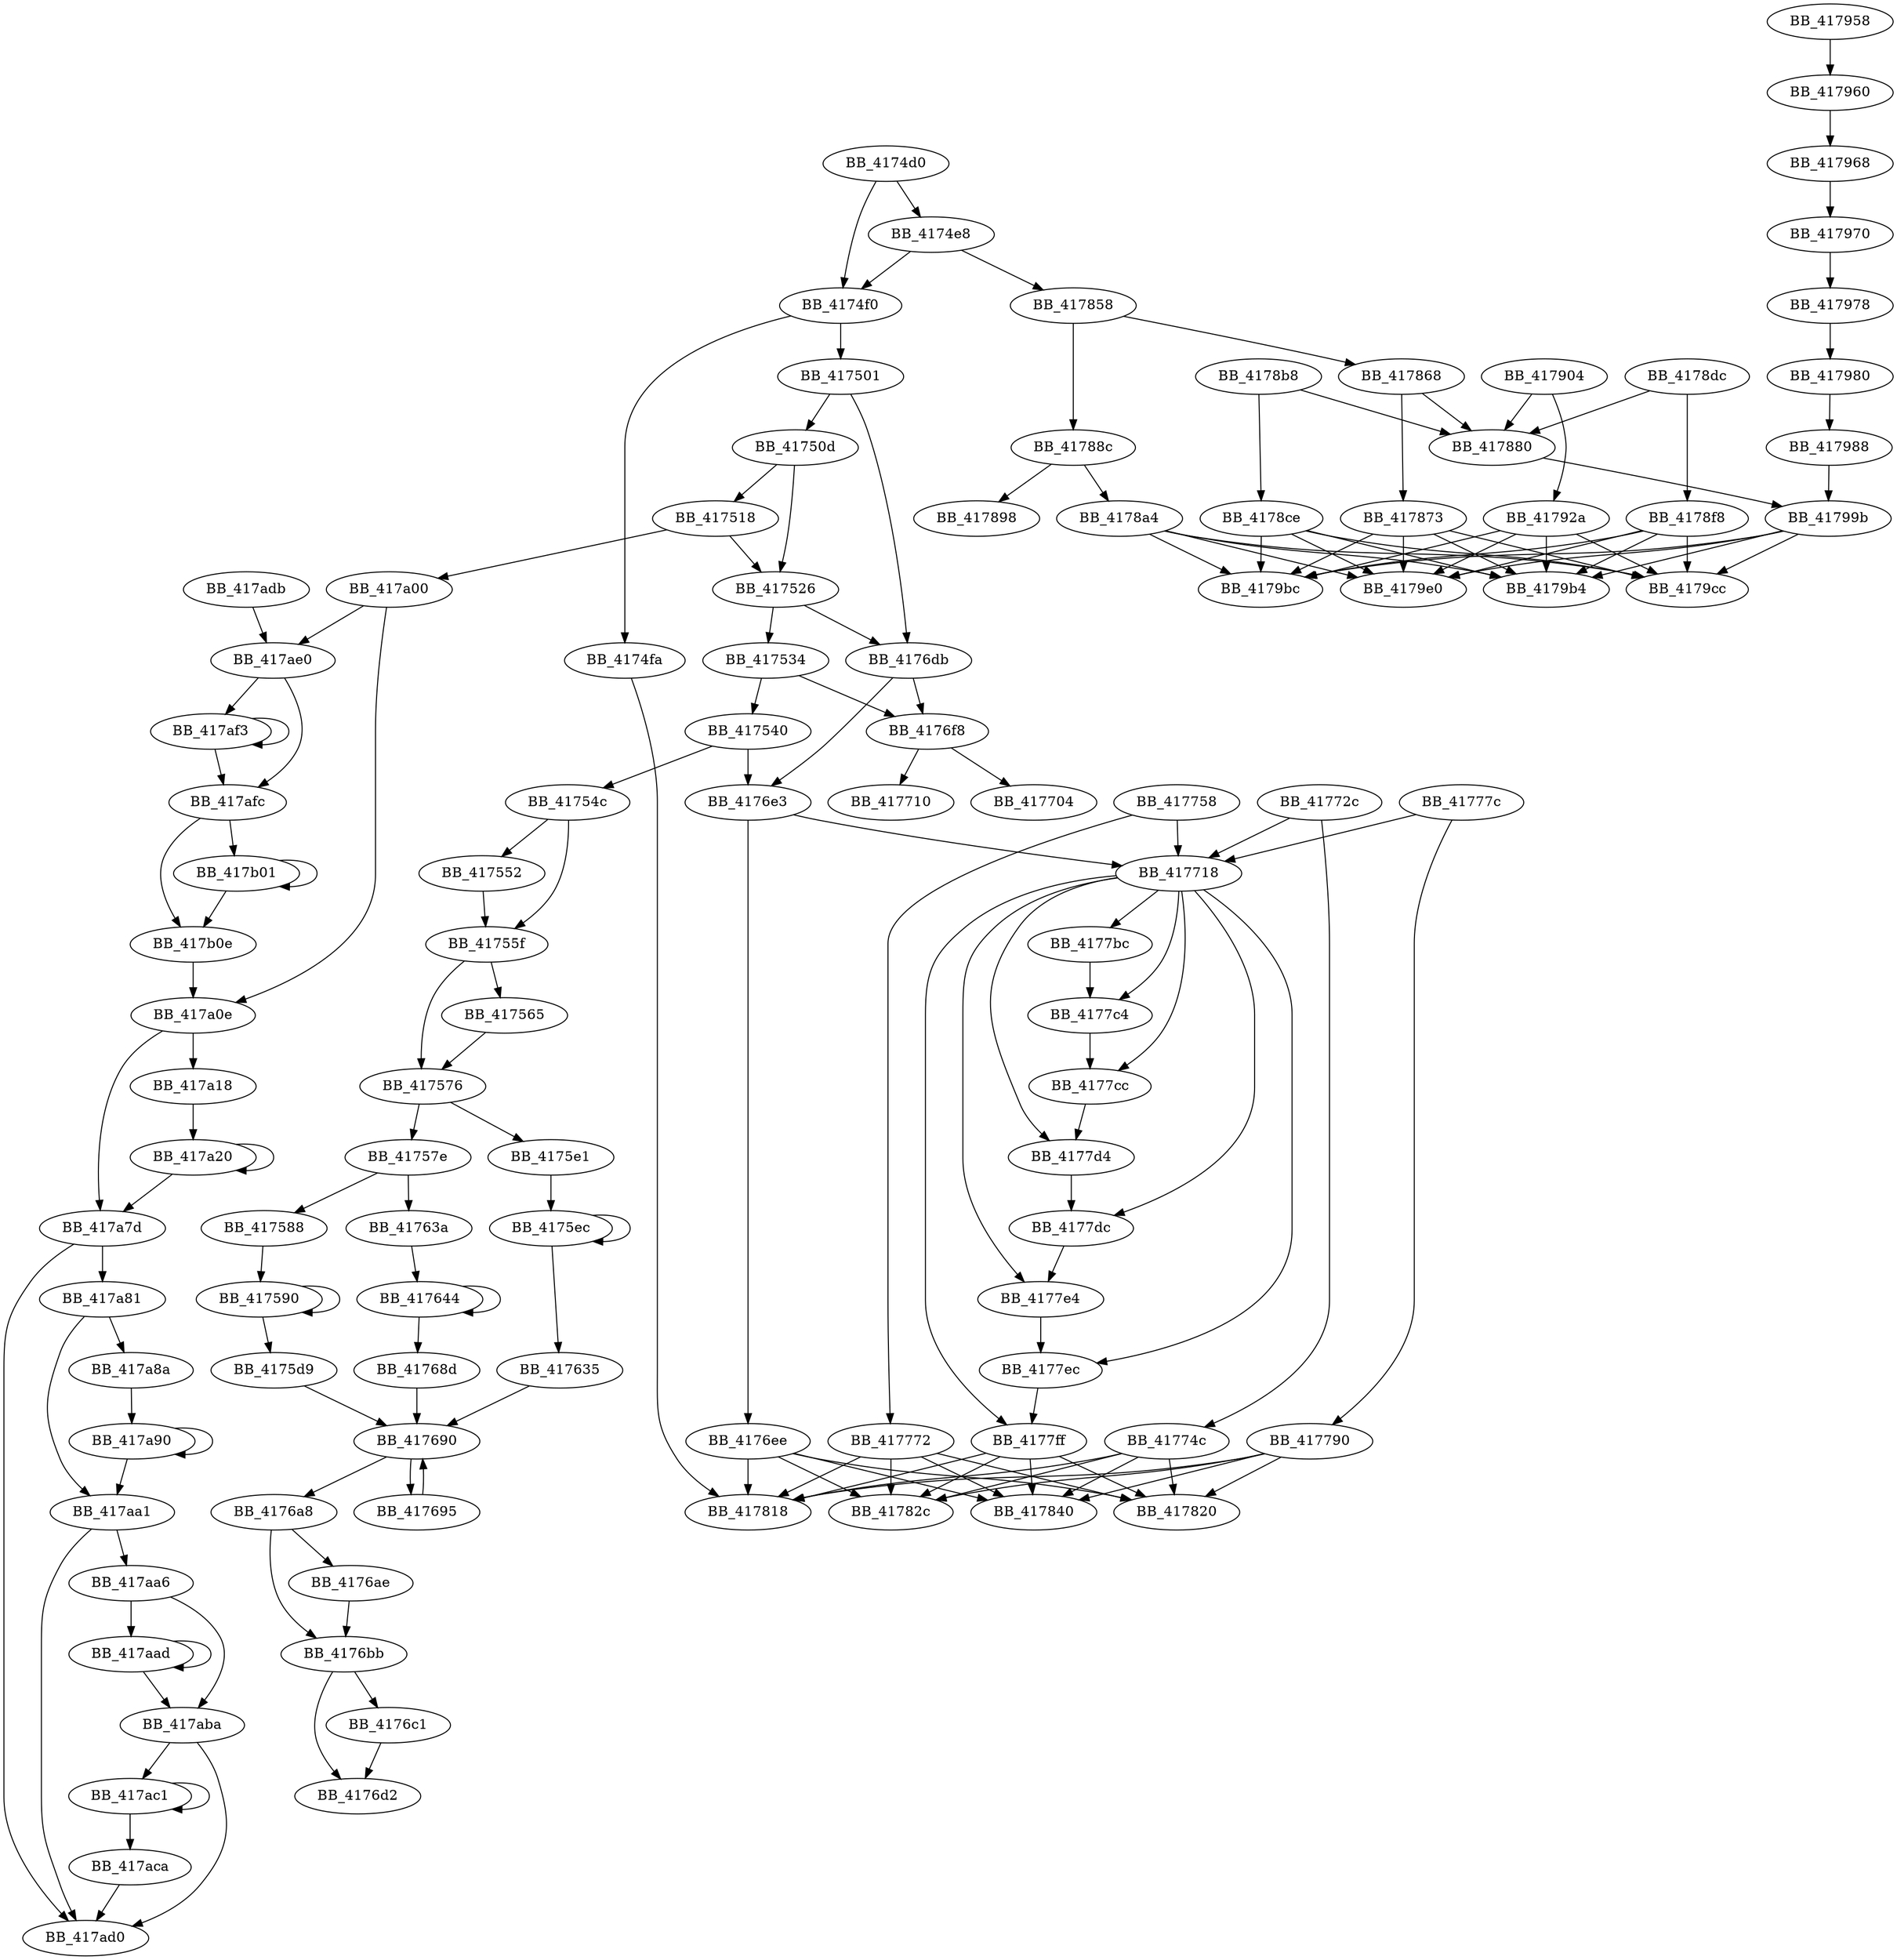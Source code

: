 DiGraph _memmove{
BB_4174d0->BB_4174e8
BB_4174d0->BB_4174f0
BB_4174e8->BB_4174f0
BB_4174e8->BB_417858
BB_4174f0->BB_4174fa
BB_4174f0->BB_417501
BB_4174fa->BB_417818
BB_417501->BB_41750d
BB_417501->BB_4176db
BB_41750d->BB_417518
BB_41750d->BB_417526
BB_417518->BB_417526
BB_417518->BB_417a00
BB_417526->BB_417534
BB_417526->BB_4176db
BB_417534->BB_417540
BB_417534->BB_4176f8
BB_417540->BB_41754c
BB_417540->BB_4176e3
BB_41754c->BB_417552
BB_41754c->BB_41755f
BB_417552->BB_41755f
BB_41755f->BB_417565
BB_41755f->BB_417576
BB_417565->BB_417576
BB_417576->BB_41757e
BB_417576->BB_4175e1
BB_41757e->BB_417588
BB_41757e->BB_41763a
BB_417588->BB_417590
BB_417590->BB_417590
BB_417590->BB_4175d9
BB_4175d9->BB_417690
BB_4175e1->BB_4175ec
BB_4175ec->BB_4175ec
BB_4175ec->BB_417635
BB_417635->BB_417690
BB_41763a->BB_417644
BB_417644->BB_417644
BB_417644->BB_41768d
BB_41768d->BB_417690
BB_417690->BB_417695
BB_417690->BB_4176a8
BB_417695->BB_417690
BB_4176a8->BB_4176ae
BB_4176a8->BB_4176bb
BB_4176ae->BB_4176bb
BB_4176bb->BB_4176c1
BB_4176bb->BB_4176d2
BB_4176c1->BB_4176d2
BB_4176db->BB_4176e3
BB_4176db->BB_4176f8
BB_4176e3->BB_4176ee
BB_4176e3->BB_417718
BB_4176ee->BB_417818
BB_4176ee->BB_417820
BB_4176ee->BB_41782c
BB_4176ee->BB_417840
BB_4176f8->BB_417704
BB_4176f8->BB_417710
BB_417718->BB_4177bc
BB_417718->BB_4177c4
BB_417718->BB_4177cc
BB_417718->BB_4177d4
BB_417718->BB_4177dc
BB_417718->BB_4177e4
BB_417718->BB_4177ec
BB_417718->BB_4177ff
BB_41772c->BB_417718
BB_41772c->BB_41774c
BB_41774c->BB_417818
BB_41774c->BB_417820
BB_41774c->BB_41782c
BB_41774c->BB_417840
BB_417758->BB_417718
BB_417758->BB_417772
BB_417772->BB_417818
BB_417772->BB_417820
BB_417772->BB_41782c
BB_417772->BB_417840
BB_41777c->BB_417718
BB_41777c->BB_417790
BB_417790->BB_417818
BB_417790->BB_417820
BB_417790->BB_41782c
BB_417790->BB_417840
BB_4177bc->BB_4177c4
BB_4177c4->BB_4177cc
BB_4177cc->BB_4177d4
BB_4177d4->BB_4177dc
BB_4177dc->BB_4177e4
BB_4177e4->BB_4177ec
BB_4177ec->BB_4177ff
BB_4177ff->BB_417818
BB_4177ff->BB_417820
BB_4177ff->BB_41782c
BB_4177ff->BB_417840
BB_417858->BB_417868
BB_417858->BB_41788c
BB_417868->BB_417873
BB_417868->BB_417880
BB_417873->BB_4179b4
BB_417873->BB_4179bc
BB_417873->BB_4179cc
BB_417873->BB_4179e0
BB_417880->BB_41799b
BB_41788c->BB_417898
BB_41788c->BB_4178a4
BB_4178a4->BB_4179b4
BB_4178a4->BB_4179bc
BB_4178a4->BB_4179cc
BB_4178a4->BB_4179e0
BB_4178b8->BB_417880
BB_4178b8->BB_4178ce
BB_4178ce->BB_4179b4
BB_4178ce->BB_4179bc
BB_4178ce->BB_4179cc
BB_4178ce->BB_4179e0
BB_4178dc->BB_417880
BB_4178dc->BB_4178f8
BB_4178f8->BB_4179b4
BB_4178f8->BB_4179bc
BB_4178f8->BB_4179cc
BB_4178f8->BB_4179e0
BB_417904->BB_417880
BB_417904->BB_41792a
BB_41792a->BB_4179b4
BB_41792a->BB_4179bc
BB_41792a->BB_4179cc
BB_41792a->BB_4179e0
BB_417958->BB_417960
BB_417960->BB_417968
BB_417968->BB_417970
BB_417970->BB_417978
BB_417978->BB_417980
BB_417980->BB_417988
BB_417988->BB_41799b
BB_41799b->BB_4179b4
BB_41799b->BB_4179bc
BB_41799b->BB_4179cc
BB_41799b->BB_4179e0
BB_417a00->BB_417a0e
BB_417a00->BB_417ae0
BB_417a0e->BB_417a18
BB_417a0e->BB_417a7d
BB_417a18->BB_417a20
BB_417a20->BB_417a20
BB_417a20->BB_417a7d
BB_417a7d->BB_417a81
BB_417a7d->BB_417ad0
BB_417a81->BB_417a8a
BB_417a81->BB_417aa1
BB_417a8a->BB_417a90
BB_417a90->BB_417a90
BB_417a90->BB_417aa1
BB_417aa1->BB_417aa6
BB_417aa1->BB_417ad0
BB_417aa6->BB_417aad
BB_417aa6->BB_417aba
BB_417aad->BB_417aad
BB_417aad->BB_417aba
BB_417aba->BB_417ac1
BB_417aba->BB_417ad0
BB_417ac1->BB_417ac1
BB_417ac1->BB_417aca
BB_417aca->BB_417ad0
BB_417adb->BB_417ae0
BB_417ae0->BB_417af3
BB_417ae0->BB_417afc
BB_417af3->BB_417af3
BB_417af3->BB_417afc
BB_417afc->BB_417b01
BB_417afc->BB_417b0e
BB_417b01->BB_417b01
BB_417b01->BB_417b0e
BB_417b0e->BB_417a0e
}
